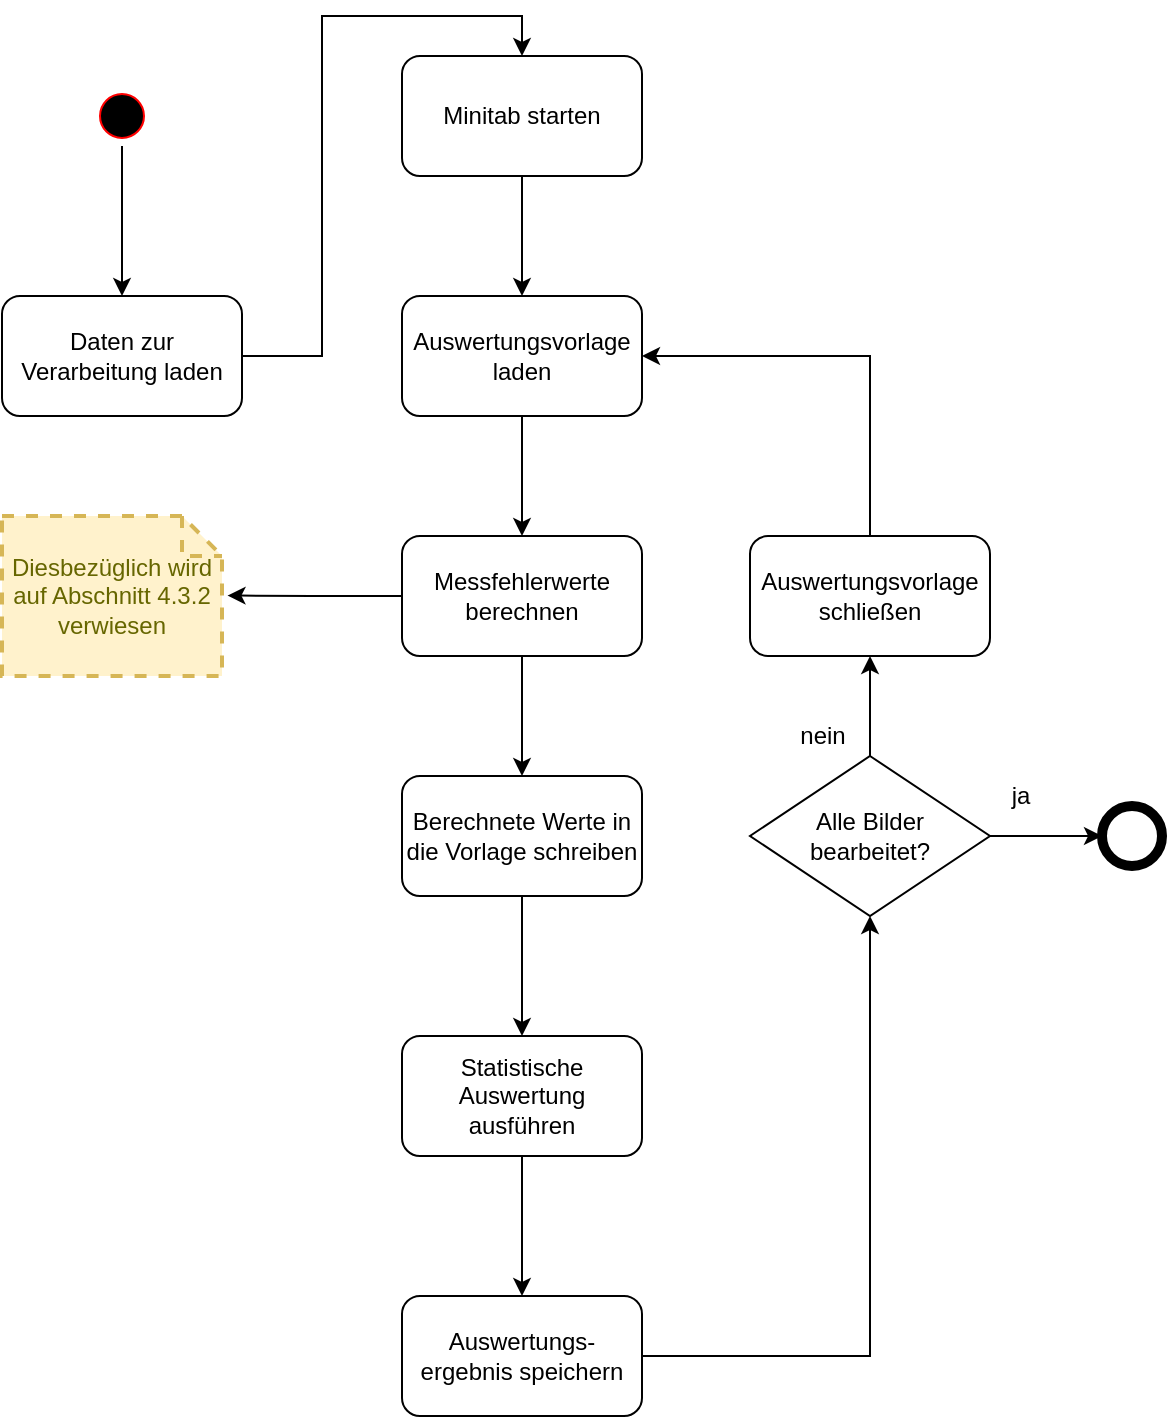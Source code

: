 <mxfile version="14.6.13" type="device"><diagram id="mdPqCGlQ6OEmmk3n4Jv-" name="Seite-1"><mxGraphModel dx="1550" dy="895" grid="0" gridSize="10" guides="1" tooltips="1" connect="1" arrows="1" fold="1" page="1" pageScale="1" pageWidth="827" pageHeight="1169" math="0" shadow="0"><root><mxCell id="0"/><mxCell id="1" parent="0"/><mxCell id="7cIjzTYaDmiQ5Ca4FfS--1" style="edgeStyle=orthogonalEdgeStyle;rounded=0;orthogonalLoop=1;jettySize=auto;html=1;fontSize=12;" edge="1" parent="1" source="oKuPRUkCHOMY63MC4HmN-1" target="oKuPRUkCHOMY63MC4HmN-5"><mxGeometry relative="1" as="geometry"/></mxCell><mxCell id="oKuPRUkCHOMY63MC4HmN-1" value="" style="ellipse;html=1;shape=startState;fillColor=#000000;strokeColor=#ff0000;" parent="1" vertex="1"><mxGeometry x="85" y="135" width="30" height="30" as="geometry"/></mxCell><mxCell id="oKuPRUkCHOMY63MC4HmN-8" style="edgeStyle=orthogonalEdgeStyle;rounded=0;orthogonalLoop=1;jettySize=auto;html=1;entryX=0.5;entryY=0;entryDx=0;entryDy=0;exitX=1;exitY=0.5;exitDx=0;exitDy=0;" parent="1" source="oKuPRUkCHOMY63MC4HmN-5" target="oKuPRUkCHOMY63MC4HmN-7" edge="1"><mxGeometry relative="1" as="geometry"/></mxCell><mxCell id="oKuPRUkCHOMY63MC4HmN-5" value="Daten zur Verarbeitung laden" style="rounded=1;whiteSpace=wrap;html=1;" parent="1" vertex="1"><mxGeometry x="40" y="240" width="120" height="60" as="geometry"/></mxCell><mxCell id="oKuPRUkCHOMY63MC4HmN-10" style="edgeStyle=orthogonalEdgeStyle;rounded=0;orthogonalLoop=1;jettySize=auto;html=1;entryX=0.5;entryY=0;entryDx=0;entryDy=0;" parent="1" source="oKuPRUkCHOMY63MC4HmN-7" target="oKuPRUkCHOMY63MC4HmN-9" edge="1"><mxGeometry relative="1" as="geometry"/></mxCell><mxCell id="oKuPRUkCHOMY63MC4HmN-7" value="Minitab starten" style="rounded=1;whiteSpace=wrap;html=1;" parent="1" vertex="1"><mxGeometry x="240" y="120" width="120" height="60" as="geometry"/></mxCell><mxCell id="oKuPRUkCHOMY63MC4HmN-12" style="edgeStyle=orthogonalEdgeStyle;rounded=0;orthogonalLoop=1;jettySize=auto;html=1;" parent="1" source="oKuPRUkCHOMY63MC4HmN-9" target="oKuPRUkCHOMY63MC4HmN-11" edge="1"><mxGeometry relative="1" as="geometry"/></mxCell><mxCell id="oKuPRUkCHOMY63MC4HmN-9" value="Auswertungsvorlage laden" style="rounded=1;whiteSpace=wrap;html=1;" parent="1" vertex="1"><mxGeometry x="240" y="240" width="120" height="60" as="geometry"/></mxCell><mxCell id="oKuPRUkCHOMY63MC4HmN-14" style="edgeStyle=orthogonalEdgeStyle;rounded=0;orthogonalLoop=1;jettySize=auto;html=1;entryX=1.025;entryY=0.497;entryDx=0;entryDy=0;entryPerimeter=0;fontSize=12;" parent="1" source="oKuPRUkCHOMY63MC4HmN-11" target="oKuPRUkCHOMY63MC4HmN-13" edge="1"><mxGeometry relative="1" as="geometry"/></mxCell><mxCell id="oKuPRUkCHOMY63MC4HmN-16" style="edgeStyle=orthogonalEdgeStyle;rounded=0;orthogonalLoop=1;jettySize=auto;html=1;entryX=0.5;entryY=0;entryDx=0;entryDy=0;fontSize=12;" parent="1" source="oKuPRUkCHOMY63MC4HmN-11" target="oKuPRUkCHOMY63MC4HmN-15" edge="1"><mxGeometry relative="1" as="geometry"/></mxCell><mxCell id="oKuPRUkCHOMY63MC4HmN-11" value="Messfehlerwerte berechnen" style="rounded=1;whiteSpace=wrap;html=1;" parent="1" vertex="1"><mxGeometry x="240" y="360" width="120" height="60" as="geometry"/></mxCell><mxCell id="oKuPRUkCHOMY63MC4HmN-13" value="Diesbezüglich wird auf Abschnitt 4.3.2 verwiesen" style="shape=note;strokeWidth=2;fontSize=12;size=20;whiteSpace=wrap;html=1;fillColor=#fff2cc;strokeColor=#d6b656;fontColor=#666600;dashed=1;" parent="1" vertex="1"><mxGeometry x="40" y="350" width="110.0" height="80" as="geometry"/></mxCell><mxCell id="oKuPRUkCHOMY63MC4HmN-18" style="edgeStyle=orthogonalEdgeStyle;rounded=0;orthogonalLoop=1;jettySize=auto;html=1;entryX=0.5;entryY=0;entryDx=0;entryDy=0;fontSize=12;" parent="1" source="oKuPRUkCHOMY63MC4HmN-15" target="oKuPRUkCHOMY63MC4HmN-17" edge="1"><mxGeometry relative="1" as="geometry"/></mxCell><mxCell id="oKuPRUkCHOMY63MC4HmN-15" value="Berechnete Werte in die Vorlage schreiben" style="rounded=1;whiteSpace=wrap;html=1;fontSize=12;" parent="1" vertex="1"><mxGeometry x="240" y="480" width="120" height="60" as="geometry"/></mxCell><mxCell id="oKuPRUkCHOMY63MC4HmN-21" style="edgeStyle=orthogonalEdgeStyle;rounded=0;orthogonalLoop=1;jettySize=auto;html=1;entryX=0.5;entryY=0;entryDx=0;entryDy=0;fontSize=12;" parent="1" source="oKuPRUkCHOMY63MC4HmN-17" target="oKuPRUkCHOMY63MC4HmN-19" edge="1"><mxGeometry relative="1" as="geometry"/></mxCell><mxCell id="oKuPRUkCHOMY63MC4HmN-17" value="Statistische Auswertung ausführen" style="rounded=1;whiteSpace=wrap;html=1;fontSize=12;" parent="1" vertex="1"><mxGeometry x="240" y="610" width="120" height="60" as="geometry"/></mxCell><mxCell id="oKuPRUkCHOMY63MC4HmN-23" style="edgeStyle=orthogonalEdgeStyle;rounded=0;orthogonalLoop=1;jettySize=auto;html=1;entryX=0.5;entryY=1;entryDx=0;entryDy=0;fontSize=12;" parent="1" source="oKuPRUkCHOMY63MC4HmN-19" target="oKuPRUkCHOMY63MC4HmN-22" edge="1"><mxGeometry relative="1" as="geometry"/></mxCell><mxCell id="oKuPRUkCHOMY63MC4HmN-19" value="Auswertungs-ergebnis speichern" style="rounded=1;whiteSpace=wrap;html=1;fontSize=12;" parent="1" vertex="1"><mxGeometry x="240" y="740" width="120" height="60" as="geometry"/></mxCell><mxCell id="oKuPRUkCHOMY63MC4HmN-27" style="edgeStyle=orthogonalEdgeStyle;rounded=0;orthogonalLoop=1;jettySize=auto;html=1;entryX=0.5;entryY=1;entryDx=0;entryDy=0;fontSize=12;" parent="1" source="oKuPRUkCHOMY63MC4HmN-22" target="oKuPRUkCHOMY63MC4HmN-26" edge="1"><mxGeometry relative="1" as="geometry"/></mxCell><mxCell id="oKuPRUkCHOMY63MC4HmN-33" style="edgeStyle=orthogonalEdgeStyle;rounded=0;orthogonalLoop=1;jettySize=auto;html=1;entryX=0;entryY=0.5;entryDx=0;entryDy=0;fontSize=12;" parent="1" source="oKuPRUkCHOMY63MC4HmN-22" target="oKuPRUkCHOMY63MC4HmN-31" edge="1"><mxGeometry relative="1" as="geometry"/></mxCell><mxCell id="oKuPRUkCHOMY63MC4HmN-22" value="Alle Bilder &lt;br&gt;bearbeitet?" style="rhombus;whiteSpace=wrap;html=1;fontSize=12;" parent="1" vertex="1"><mxGeometry x="414" y="470" width="120" height="80" as="geometry"/></mxCell><mxCell id="oKuPRUkCHOMY63MC4HmN-28" style="edgeStyle=orthogonalEdgeStyle;rounded=0;orthogonalLoop=1;jettySize=auto;html=1;entryX=1;entryY=0.5;entryDx=0;entryDy=0;fontSize=12;exitX=0.5;exitY=0;exitDx=0;exitDy=0;" parent="1" source="oKuPRUkCHOMY63MC4HmN-26" target="oKuPRUkCHOMY63MC4HmN-9" edge="1"><mxGeometry relative="1" as="geometry"/></mxCell><mxCell id="oKuPRUkCHOMY63MC4HmN-26" value="Auswertungsvorlage schließen" style="rounded=1;whiteSpace=wrap;html=1;fontSize=12;" parent="1" vertex="1"><mxGeometry x="414" y="360" width="120" height="60" as="geometry"/></mxCell><mxCell id="oKuPRUkCHOMY63MC4HmN-29" value="nein" style="text;html=1;align=center;verticalAlign=middle;resizable=0;points=[];autosize=1;strokeColor=none;fontSize=12;" parent="1" vertex="1"><mxGeometry x="430" y="450" width="40" height="20" as="geometry"/></mxCell><mxCell id="oKuPRUkCHOMY63MC4HmN-31" value="" style="shape=ellipse;html=1;dashed=0;whitespace=wrap;aspect=fixed;strokeWidth=5;perimeter=ellipsePerimeter;fontSize=12;" parent="1" vertex="1"><mxGeometry x="590" y="495" width="30" height="30" as="geometry"/></mxCell><mxCell id="oKuPRUkCHOMY63MC4HmN-34" value="ja" style="text;html=1;align=center;verticalAlign=middle;resizable=0;points=[];autosize=1;strokeColor=none;fontSize=12;" parent="1" vertex="1"><mxGeometry x="534" y="480" width="30" height="20" as="geometry"/></mxCell></root></mxGraphModel></diagram></mxfile>